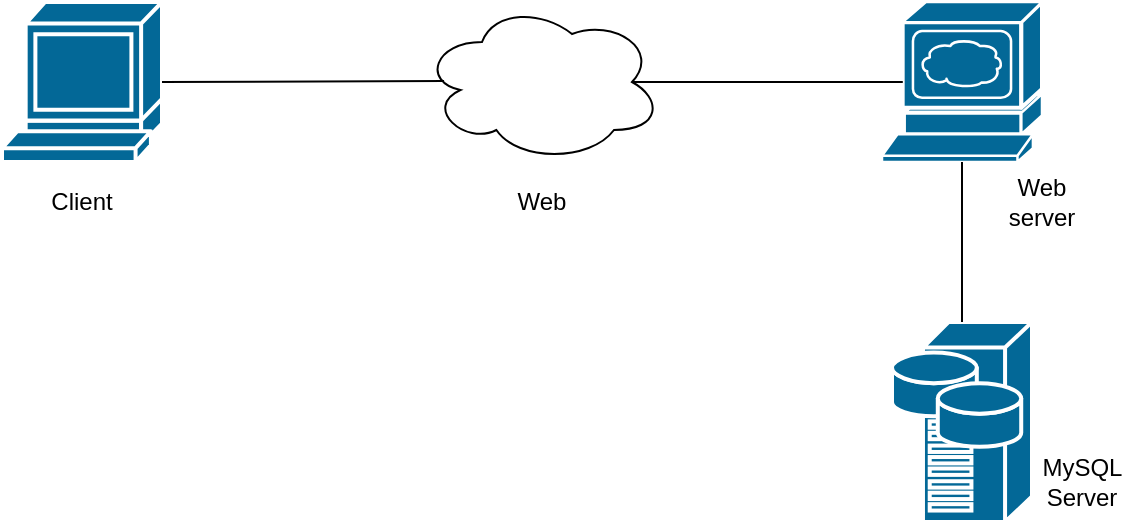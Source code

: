 <mxfile version="12.2.6" type="onedrive" pages="1"><diagram id="3jIUHNNFHVAbWdw8OGXc" name="Page-1"><mxGraphModel dx="681" dy="411" grid="1" gridSize="10" guides="1" tooltips="1" connect="1" arrows="1" fold="1" page="1" pageScale="1" pageWidth="1169" pageHeight="827" math="0" shadow="0"><root><mxCell id="0"/><mxCell id="1" parent="0"/><mxCell id="3l_wLhWtTSTy4GAQ0zo8-1" value="" style="shape=mxgraph.cisco.computers_and_peripherals.terminal;html=1;pointerEvents=1;dashed=0;fillColor=#036897;strokeColor=#ffffff;strokeWidth=2;verticalLabelPosition=bottom;verticalAlign=top;align=center;outlineConnect=0;" vertex="1" parent="1"><mxGeometry x="160" y="240" width="80" height="80" as="geometry"/></mxCell><mxCell id="3l_wLhWtTSTy4GAQ0zo8-2" value="" style="ellipse;shape=cloud;whiteSpace=wrap;html=1;" vertex="1" parent="1"><mxGeometry x="370" y="240" width="120" height="80" as="geometry"/></mxCell><mxCell id="3l_wLhWtTSTy4GAQ0zo8-4" value="" style="shape=mxgraph.cisco.servers.www_server;html=1;pointerEvents=1;dashed=0;fillColor=#036897;strokeColor=#ffffff;strokeWidth=2;verticalLabelPosition=bottom;verticalAlign=top;align=center;outlineConnect=0;" vertex="1" parent="1"><mxGeometry x="600" y="240" width="80" height="80" as="geometry"/></mxCell><mxCell id="3l_wLhWtTSTy4GAQ0zo8-6" value="" style="shape=mxgraph.cisco.servers.storage_server;html=1;pointerEvents=1;dashed=0;fillColor=#036897;strokeColor=#ffffff;strokeWidth=2;verticalLabelPosition=bottom;verticalAlign=top;align=center;outlineConnect=0;" vertex="1" parent="1"><mxGeometry x="605" y="400" width="70" height="100" as="geometry"/></mxCell><mxCell id="3l_wLhWtTSTy4GAQ0zo8-7" value="" style="endArrow=none;html=1;entryX=0.092;entryY=0.494;entryDx=0;entryDy=0;entryPerimeter=0;" edge="1" parent="1" target="3l_wLhWtTSTy4GAQ0zo8-2"><mxGeometry width="50" height="50" relative="1" as="geometry"><mxPoint x="240" y="280" as="sourcePoint"/><mxPoint x="290" y="230" as="targetPoint"/></mxGeometry></mxCell><mxCell id="3l_wLhWtTSTy4GAQ0zo8-8" value="" style="endArrow=none;html=1;entryX=0.13;entryY=0.5;entryDx=0;entryDy=0;entryPerimeter=0;exitX=0.875;exitY=0.5;exitDx=0;exitDy=0;exitPerimeter=0;" edge="1" parent="1" source="3l_wLhWtTSTy4GAQ0zo8-2" target="3l_wLhWtTSTy4GAQ0zo8-4"><mxGeometry width="50" height="50" relative="1" as="geometry"><mxPoint x="480" y="280" as="sourcePoint"/><mxPoint x="530" y="230" as="targetPoint"/></mxGeometry></mxCell><mxCell id="3l_wLhWtTSTy4GAQ0zo8-9" value="" style="endArrow=none;html=1;" edge="1" parent="1" source="3l_wLhWtTSTy4GAQ0zo8-6"><mxGeometry width="50" height="50" relative="1" as="geometry"><mxPoint x="590" y="370" as="sourcePoint"/><mxPoint x="640" y="320" as="targetPoint"/></mxGeometry></mxCell><mxCell id="3l_wLhWtTSTy4GAQ0zo8-10" value="Web" style="text;html=1;strokeColor=none;fillColor=none;align=center;verticalAlign=middle;whiteSpace=wrap;rounded=0;" vertex="1" parent="1"><mxGeometry x="410" y="330" width="40" height="20" as="geometry"/></mxCell><mxCell id="3l_wLhWtTSTy4GAQ0zo8-11" value="Client" style="text;html=1;strokeColor=none;fillColor=none;align=center;verticalAlign=middle;whiteSpace=wrap;rounded=0;" vertex="1" parent="1"><mxGeometry x="180" y="330" width="40" height="20" as="geometry"/></mxCell><mxCell id="3l_wLhWtTSTy4GAQ0zo8-12" value="Web server" style="text;html=1;strokeColor=none;fillColor=none;align=center;verticalAlign=middle;whiteSpace=wrap;rounded=0;" vertex="1" parent="1"><mxGeometry x="660" y="330" width="40" height="20" as="geometry"/></mxCell><mxCell id="3l_wLhWtTSTy4GAQ0zo8-13" value="MySQL Server" style="text;html=1;strokeColor=none;fillColor=none;align=center;verticalAlign=middle;whiteSpace=wrap;rounded=0;" vertex="1" parent="1"><mxGeometry x="680" y="470" width="40" height="20" as="geometry"/></mxCell></root></mxGraphModel></diagram></mxfile>